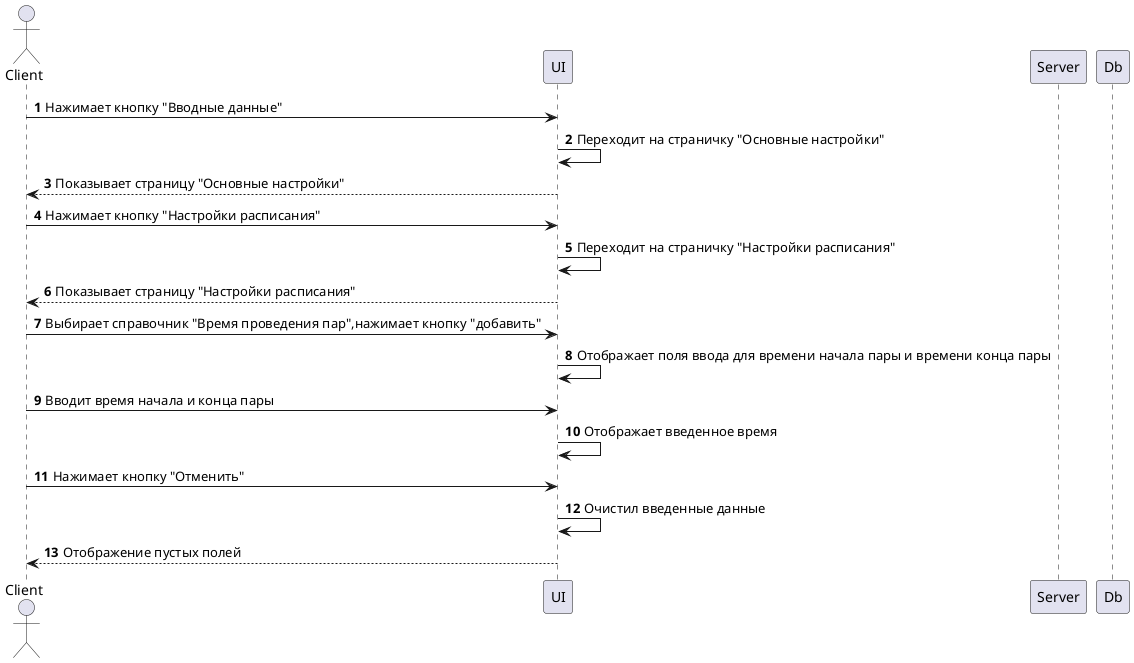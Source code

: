 @startuml Отмена добавления времени проведения пар    
    autonumber

    actor Client
    
    participant UI
    participant Server
    participant Db

    Client -> UI: Нажимает кнопку "Вводные данные"
    UI -> UI: Переходит на страничку "Основные настройки"
    Client <-- UI: Показывает страницу "Основные настройки"

    Client -> UI: Нажимает кнопку "Настройки расписания"
    UI -> UI: Переходит на страничку "Настройки расписания"
    Client <-- UI: Показывает страницу "Настройки расписания"
    Client -> UI: Выбирает справочник "Время проведения пар",нажимает кнопку "добавить"
    UI -> UI: Отображает поля ввода для времени начала пары и времени конца пары
    Client -> UI: Вводит время начала и конца пары
    UI -> UI: Отображает введенное время

    Client -> UI: Нажимает кнопку "Отменить"
    UI -> UI: Очистил введенные данные
    Client <-- UI: Отображение пустых полей

@enduml
